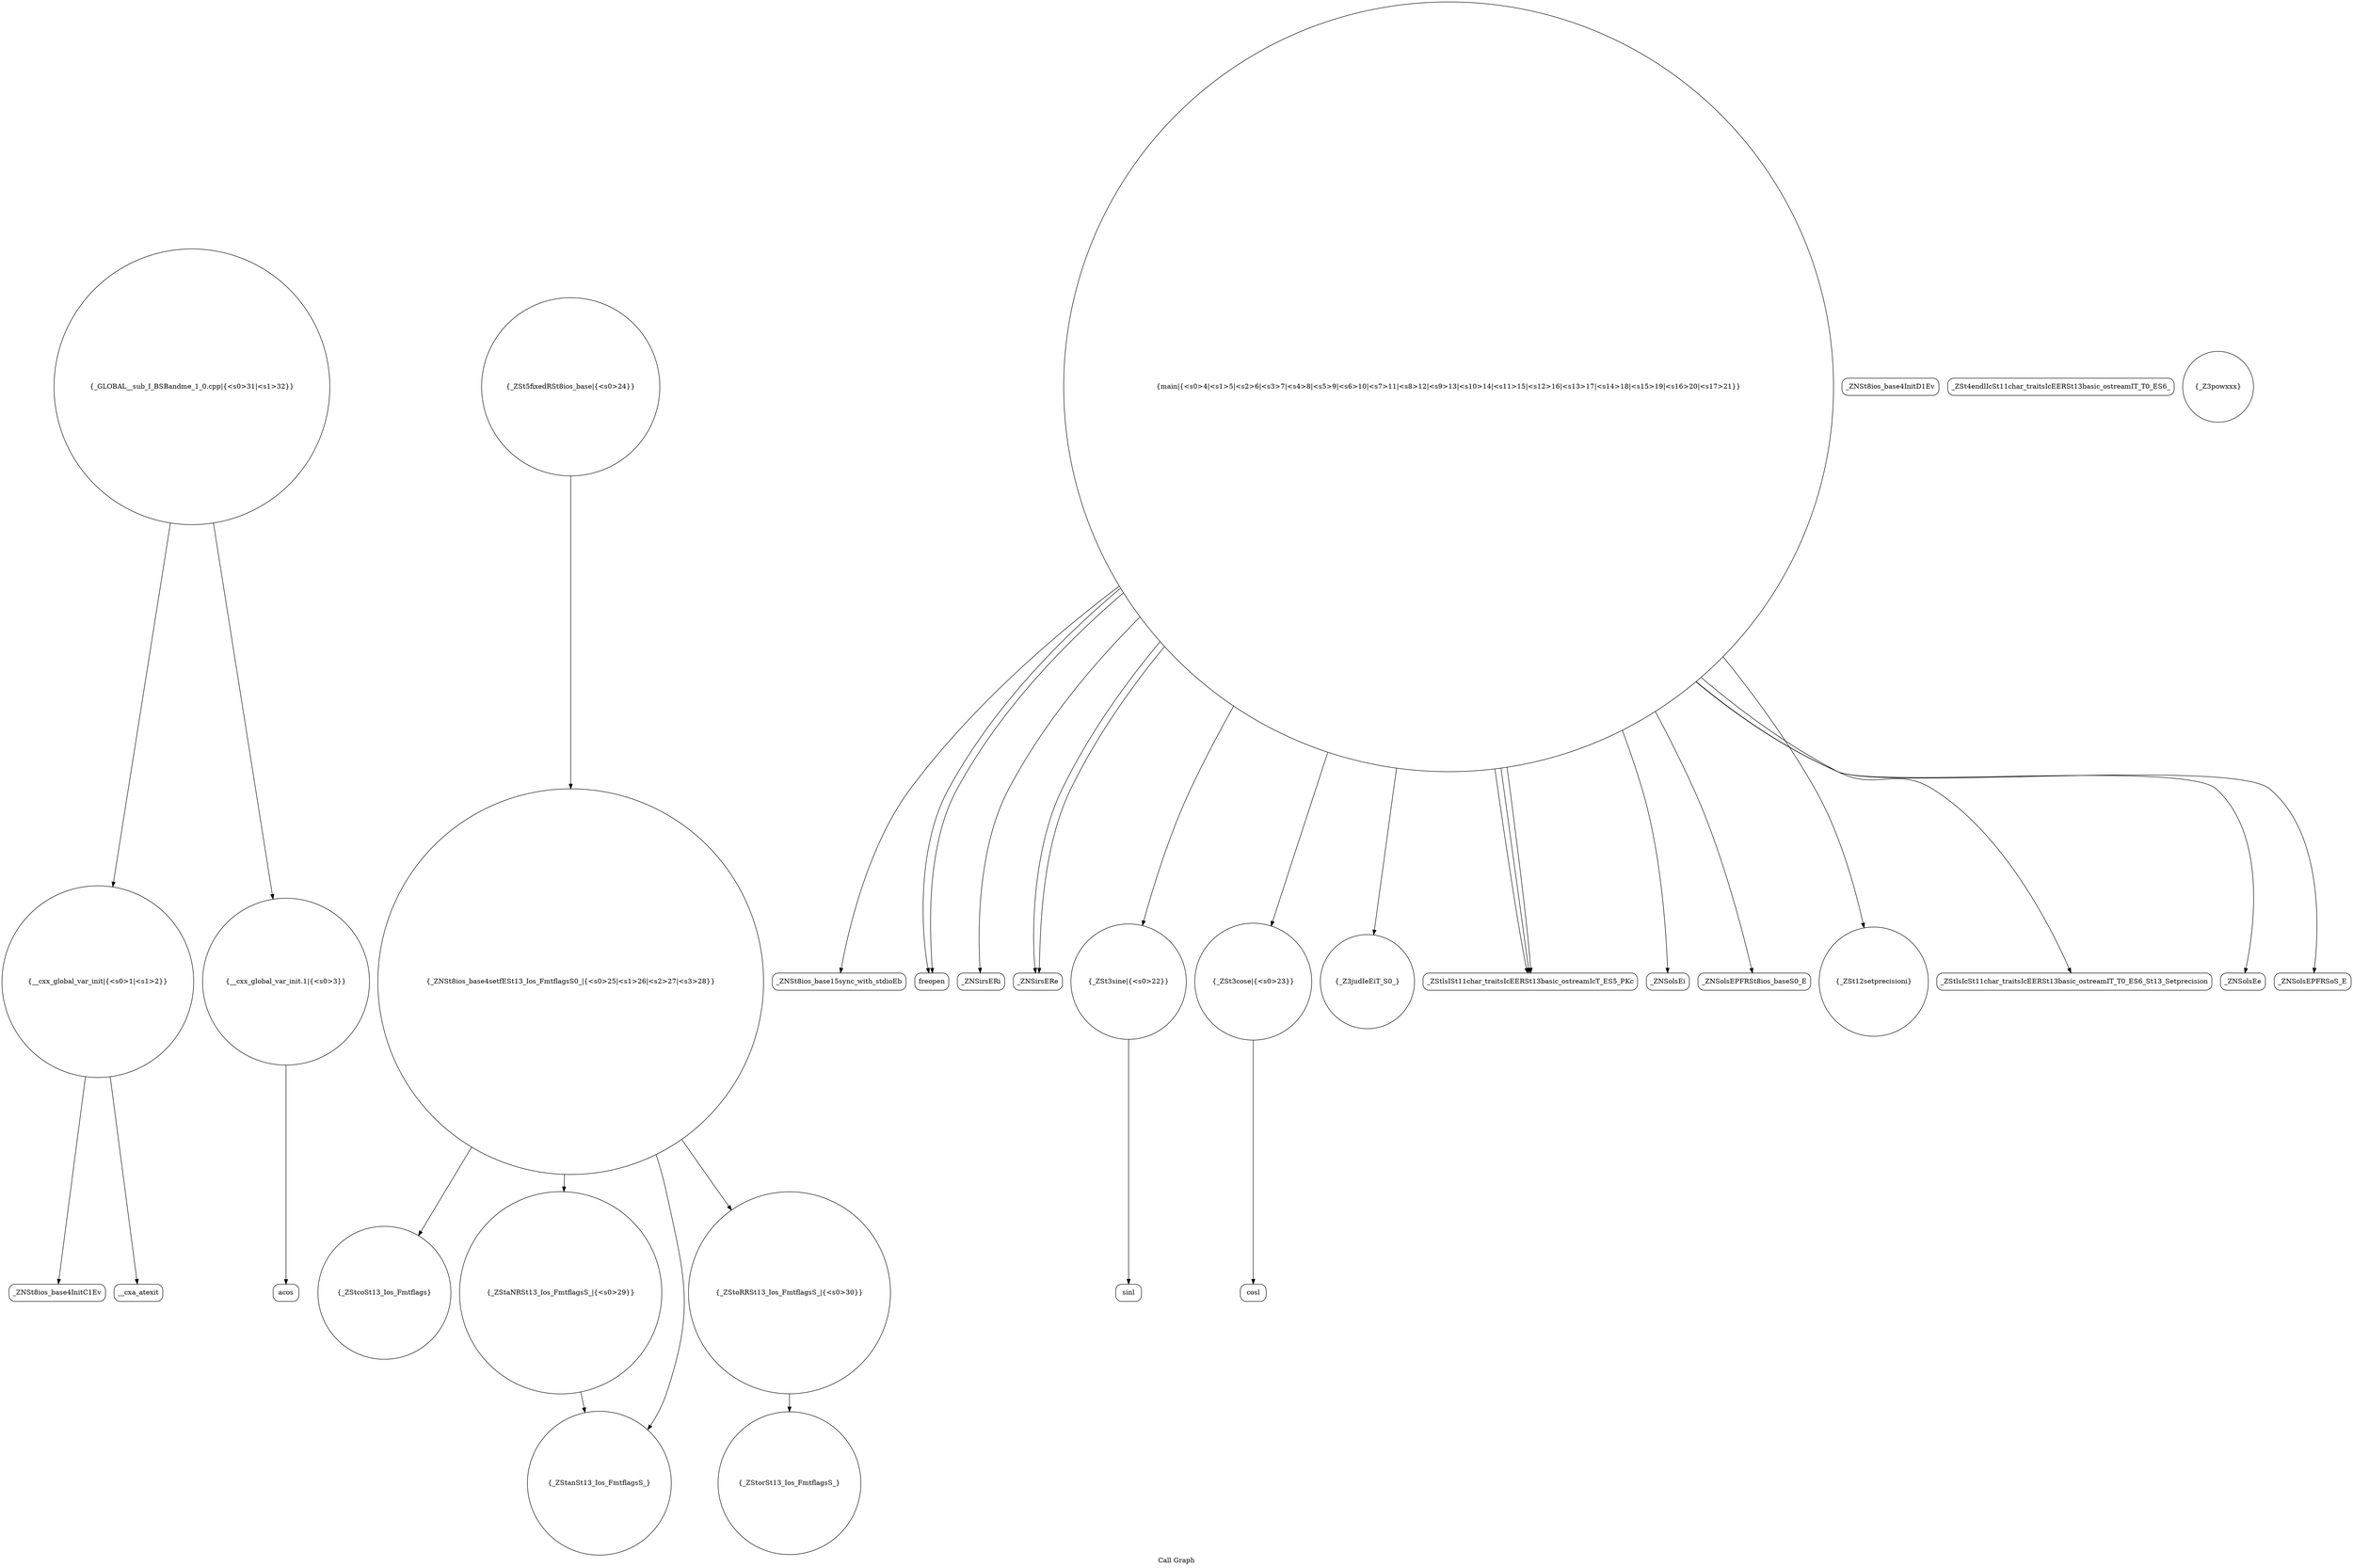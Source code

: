 digraph "Call Graph" {
	label="Call Graph";

	Node0x562fdd1efe60 [shape=record,shape=circle,label="{__cxx_global_var_init|{<s0>1|<s1>2}}"];
	Node0x562fdd1efe60:s0 -> Node0x562fdd1f02f0[color=black];
	Node0x562fdd1efe60:s1 -> Node0x562fdd1f03f0[color=black];
	Node0x562fdd1f0f70 [shape=record,shape=circle,label="{_ZNSt8ios_base4setfESt13_Ios_FmtflagsS0_|{<s0>25|<s1>26|<s2>27|<s3>28}}"];
	Node0x562fdd1f0f70:s0 -> Node0x562fdd1f1070[color=black];
	Node0x562fdd1f0f70:s1 -> Node0x562fdd1f0ff0[color=black];
	Node0x562fdd1f0f70:s2 -> Node0x562fdd1f1170[color=black];
	Node0x562fdd1f0f70:s3 -> Node0x562fdd1f10f0[color=black];
	Node0x562fdd1f05f0 [shape=record,shape=circle,label="{main|{<s0>4|<s1>5|<s2>6|<s3>7|<s4>8|<s5>9|<s6>10|<s7>11|<s8>12|<s9>13|<s10>14|<s11>15|<s12>16|<s13>17|<s14>18|<s15>19|<s16>20|<s17>21}}"];
	Node0x562fdd1f05f0:s0 -> Node0x562fdd1f0670[color=black];
	Node0x562fdd1f05f0:s1 -> Node0x562fdd1f06f0[color=black];
	Node0x562fdd1f05f0:s2 -> Node0x562fdd1f06f0[color=black];
	Node0x562fdd1f05f0:s3 -> Node0x562fdd1f0770[color=black];
	Node0x562fdd1f05f0:s4 -> Node0x562fdd1f07f0[color=black];
	Node0x562fdd1f05f0:s5 -> Node0x562fdd1f07f0[color=black];
	Node0x562fdd1f05f0:s6 -> Node0x562fdd1f0870[color=black];
	Node0x562fdd1f05f0:s7 -> Node0x562fdd1f08f0[color=black];
	Node0x562fdd1f05f0:s8 -> Node0x562fdd1f0970[color=black];
	Node0x562fdd1f05f0:s9 -> Node0x562fdd1f0a70[color=black];
	Node0x562fdd1f05f0:s10 -> Node0x562fdd1f0a70[color=black];
	Node0x562fdd1f05f0:s11 -> Node0x562fdd1f0af0[color=black];
	Node0x562fdd1f05f0:s12 -> Node0x562fdd1f0a70[color=black];
	Node0x562fdd1f05f0:s13 -> Node0x562fdd1f0b70[color=black];
	Node0x562fdd1f05f0:s14 -> Node0x562fdd1f0c70[color=black];
	Node0x562fdd1f05f0:s15 -> Node0x562fdd1f09f0[color=black];
	Node0x562fdd1f05f0:s16 -> Node0x562fdd1f0cf0[color=black];
	Node0x562fdd1f05f0:s17 -> Node0x562fdd1f0d70[color=black];
	Node0x562fdd1f0970 [shape=record,shape=circle,label="{_Z3judIeEiT_S0_}"];
	Node0x562fdd1f0cf0 [shape=record,shape=Mrecord,label="{_ZNSolsEe}"];
	Node0x562fdd1f0370 [shape=record,shape=Mrecord,label="{_ZNSt8ios_base4InitD1Ev}"];
	Node0x562fdd1f1070 [shape=record,shape=circle,label="{_ZStcoSt13_Ios_Fmtflags}"];
	Node0x562fdd1f06f0 [shape=record,shape=Mrecord,label="{freopen}"];
	Node0x562fdd1f0a70 [shape=record,shape=Mrecord,label="{_ZStlsISt11char_traitsIcEERSt13basic_ostreamIcT_ES5_PKc}"];
	Node0x562fdd1f0df0 [shape=record,shape=Mrecord,label="{_ZSt4endlIcSt11char_traitsIcEERSt13basic_ostreamIT_T0_ES6_}"];
	Node0x562fdd1f0470 [shape=record,shape=circle,label="{__cxx_global_var_init.1|{<s0>3}}"];
	Node0x562fdd1f0470:s0 -> Node0x562fdd1f04f0[color=black];
	Node0x562fdd1f1170 [shape=record,shape=circle,label="{_ZStanSt13_Ios_FmtflagsS_}"];
	Node0x562fdd1f07f0 [shape=record,shape=Mrecord,label="{_ZNSirsERe}"];
	Node0x562fdd1f0b70 [shape=record,shape=Mrecord,label="{_ZNSolsEPFRSt8ios_baseS0_E}"];
	Node0x562fdd1f0ef0 [shape=record,shape=Mrecord,label="{cosl}"];
	Node0x562fdd1f0570 [shape=record,shape=circle,label="{_Z3powxxx}"];
	Node0x562fdd1f1270 [shape=record,shape=circle,label="{_GLOBAL__sub_I_BSBandme_1_0.cpp|{<s0>31|<s1>32}}"];
	Node0x562fdd1f1270:s0 -> Node0x562fdd1efe60[color=black];
	Node0x562fdd1f1270:s1 -> Node0x562fdd1f0470[color=black];
	Node0x562fdd1f08f0 [shape=record,shape=circle,label="{_ZSt3cose|{<s0>23}}"];
	Node0x562fdd1f08f0:s0 -> Node0x562fdd1f0ef0[color=black];
	Node0x562fdd1f0c70 [shape=record,shape=circle,label="{_ZSt12setprecisioni}"];
	Node0x562fdd1f02f0 [shape=record,shape=Mrecord,label="{_ZNSt8ios_base4InitC1Ev}"];
	Node0x562fdd1f0ff0 [shape=record,shape=circle,label="{_ZStaNRSt13_Ios_FmtflagsS_|{<s0>29}}"];
	Node0x562fdd1f0ff0:s0 -> Node0x562fdd1f1170[color=black];
	Node0x562fdd1f0670 [shape=record,shape=Mrecord,label="{_ZNSt8ios_base15sync_with_stdioEb}"];
	Node0x562fdd1f09f0 [shape=record,shape=Mrecord,label="{_ZStlsIcSt11char_traitsIcEERSt13basic_ostreamIT_T0_ES6_St13_Setprecision}"];
	Node0x562fdd1f0d70 [shape=record,shape=Mrecord,label="{_ZNSolsEPFRSoS_E}"];
	Node0x562fdd1f03f0 [shape=record,shape=Mrecord,label="{__cxa_atexit}"];
	Node0x562fdd1f10f0 [shape=record,shape=circle,label="{_ZStoRRSt13_Ios_FmtflagsS_|{<s0>30}}"];
	Node0x562fdd1f10f0:s0 -> Node0x562fdd1f11f0[color=black];
	Node0x562fdd1f0770 [shape=record,shape=Mrecord,label="{_ZNSirsERi}"];
	Node0x562fdd1f0af0 [shape=record,shape=Mrecord,label="{_ZNSolsEi}"];
	Node0x562fdd1f0e70 [shape=record,shape=Mrecord,label="{sinl}"];
	Node0x562fdd1f04f0 [shape=record,shape=Mrecord,label="{acos}"];
	Node0x562fdd1f11f0 [shape=record,shape=circle,label="{_ZStorSt13_Ios_FmtflagsS_}"];
	Node0x562fdd1f0870 [shape=record,shape=circle,label="{_ZSt3sine|{<s0>22}}"];
	Node0x562fdd1f0870:s0 -> Node0x562fdd1f0e70[color=black];
	Node0x562fdd1f0bf0 [shape=record,shape=circle,label="{_ZSt5fixedRSt8ios_base|{<s0>24}}"];
	Node0x562fdd1f0bf0:s0 -> Node0x562fdd1f0f70[color=black];
}
